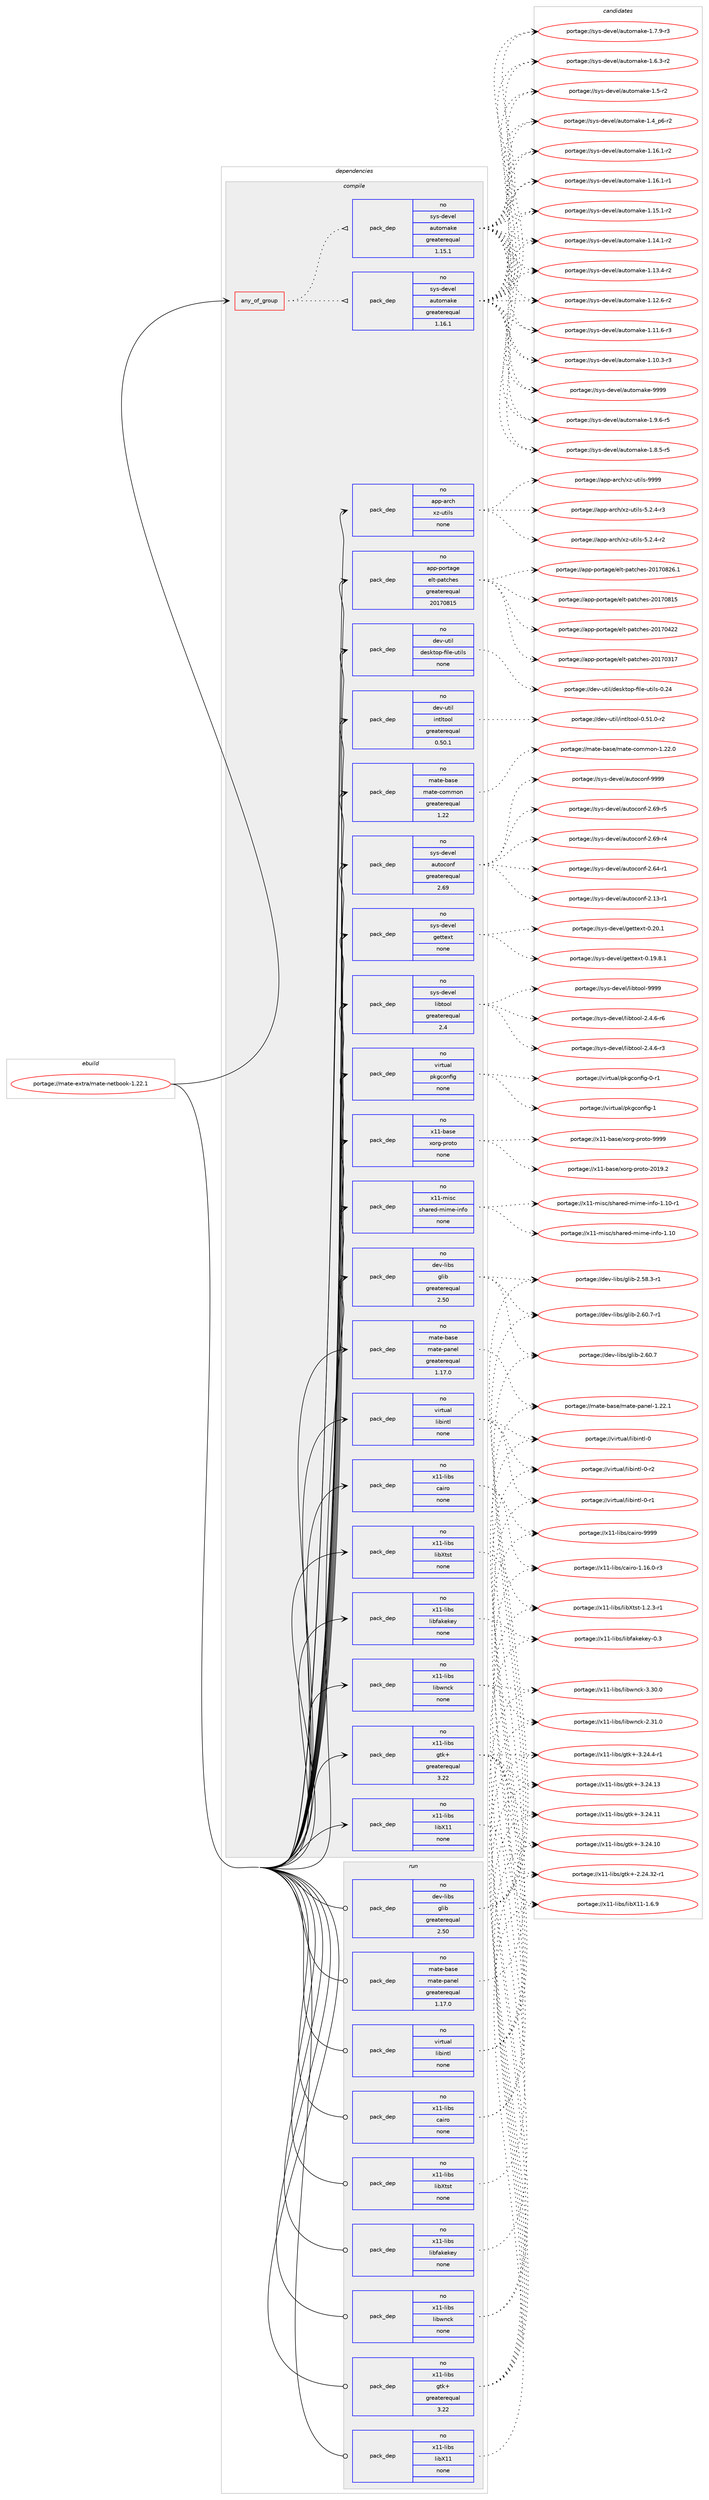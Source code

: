 digraph prolog {

# *************
# Graph options
# *************

newrank=true;
concentrate=true;
compound=true;
graph [rankdir=LR,fontname=Helvetica,fontsize=10,ranksep=1.5];#, ranksep=2.5, nodesep=0.2];
edge  [arrowhead=vee];
node  [fontname=Helvetica,fontsize=10];

# **********
# The ebuild
# **********

subgraph cluster_leftcol {
color=gray;
rank=same;
label=<<i>ebuild</i>>;
id [label="portage://mate-extra/mate-netbook-1.22.1", color=red, width=4, href="../mate-extra/mate-netbook-1.22.1.svg"];
}

# ****************
# The dependencies
# ****************

subgraph cluster_midcol {
color=gray;
label=<<i>dependencies</i>>;
subgraph cluster_compile {
fillcolor="#eeeeee";
style=filled;
label=<<i>compile</i>>;
subgraph any3338 {
dependency229952 [label=<<TABLE BORDER="0" CELLBORDER="1" CELLSPACING="0" CELLPADDING="4"><TR><TD CELLPADDING="10">any_of_group</TD></TR></TABLE>>, shape=none, color=red];subgraph pack173834 {
dependency229953 [label=<<TABLE BORDER="0" CELLBORDER="1" CELLSPACING="0" CELLPADDING="4" WIDTH="220"><TR><TD ROWSPAN="6" CELLPADDING="30">pack_dep</TD></TR><TR><TD WIDTH="110">no</TD></TR><TR><TD>sys-devel</TD></TR><TR><TD>automake</TD></TR><TR><TD>greaterequal</TD></TR><TR><TD>1.16.1</TD></TR></TABLE>>, shape=none, color=blue];
}
dependency229952:e -> dependency229953:w [weight=20,style="dotted",arrowhead="oinv"];
subgraph pack173835 {
dependency229954 [label=<<TABLE BORDER="0" CELLBORDER="1" CELLSPACING="0" CELLPADDING="4" WIDTH="220"><TR><TD ROWSPAN="6" CELLPADDING="30">pack_dep</TD></TR><TR><TD WIDTH="110">no</TD></TR><TR><TD>sys-devel</TD></TR><TR><TD>automake</TD></TR><TR><TD>greaterequal</TD></TR><TR><TD>1.15.1</TD></TR></TABLE>>, shape=none, color=blue];
}
dependency229952:e -> dependency229954:w [weight=20,style="dotted",arrowhead="oinv"];
}
id:e -> dependency229952:w [weight=20,style="solid",arrowhead="vee"];
subgraph pack173836 {
dependency229955 [label=<<TABLE BORDER="0" CELLBORDER="1" CELLSPACING="0" CELLPADDING="4" WIDTH="220"><TR><TD ROWSPAN="6" CELLPADDING="30">pack_dep</TD></TR><TR><TD WIDTH="110">no</TD></TR><TR><TD>app-arch</TD></TR><TR><TD>xz-utils</TD></TR><TR><TD>none</TD></TR><TR><TD></TD></TR></TABLE>>, shape=none, color=blue];
}
id:e -> dependency229955:w [weight=20,style="solid",arrowhead="vee"];
subgraph pack173837 {
dependency229956 [label=<<TABLE BORDER="0" CELLBORDER="1" CELLSPACING="0" CELLPADDING="4" WIDTH="220"><TR><TD ROWSPAN="6" CELLPADDING="30">pack_dep</TD></TR><TR><TD WIDTH="110">no</TD></TR><TR><TD>app-portage</TD></TR><TR><TD>elt-patches</TD></TR><TR><TD>greaterequal</TD></TR><TR><TD>20170815</TD></TR></TABLE>>, shape=none, color=blue];
}
id:e -> dependency229956:w [weight=20,style="solid",arrowhead="vee"];
subgraph pack173838 {
dependency229957 [label=<<TABLE BORDER="0" CELLBORDER="1" CELLSPACING="0" CELLPADDING="4" WIDTH="220"><TR><TD ROWSPAN="6" CELLPADDING="30">pack_dep</TD></TR><TR><TD WIDTH="110">no</TD></TR><TR><TD>dev-libs</TD></TR><TR><TD>glib</TD></TR><TR><TD>greaterequal</TD></TR><TR><TD>2.50</TD></TR></TABLE>>, shape=none, color=blue];
}
id:e -> dependency229957:w [weight=20,style="solid",arrowhead="vee"];
subgraph pack173839 {
dependency229958 [label=<<TABLE BORDER="0" CELLBORDER="1" CELLSPACING="0" CELLPADDING="4" WIDTH="220"><TR><TD ROWSPAN="6" CELLPADDING="30">pack_dep</TD></TR><TR><TD WIDTH="110">no</TD></TR><TR><TD>dev-util</TD></TR><TR><TD>desktop-file-utils</TD></TR><TR><TD>none</TD></TR><TR><TD></TD></TR></TABLE>>, shape=none, color=blue];
}
id:e -> dependency229958:w [weight=20,style="solid",arrowhead="vee"];
subgraph pack173840 {
dependency229959 [label=<<TABLE BORDER="0" CELLBORDER="1" CELLSPACING="0" CELLPADDING="4" WIDTH="220"><TR><TD ROWSPAN="6" CELLPADDING="30">pack_dep</TD></TR><TR><TD WIDTH="110">no</TD></TR><TR><TD>dev-util</TD></TR><TR><TD>intltool</TD></TR><TR><TD>greaterequal</TD></TR><TR><TD>0.50.1</TD></TR></TABLE>>, shape=none, color=blue];
}
id:e -> dependency229959:w [weight=20,style="solid",arrowhead="vee"];
subgraph pack173841 {
dependency229960 [label=<<TABLE BORDER="0" CELLBORDER="1" CELLSPACING="0" CELLPADDING="4" WIDTH="220"><TR><TD ROWSPAN="6" CELLPADDING="30">pack_dep</TD></TR><TR><TD WIDTH="110">no</TD></TR><TR><TD>mate-base</TD></TR><TR><TD>mate-common</TD></TR><TR><TD>greaterequal</TD></TR><TR><TD>1.22</TD></TR></TABLE>>, shape=none, color=blue];
}
id:e -> dependency229960:w [weight=20,style="solid",arrowhead="vee"];
subgraph pack173842 {
dependency229961 [label=<<TABLE BORDER="0" CELLBORDER="1" CELLSPACING="0" CELLPADDING="4" WIDTH="220"><TR><TD ROWSPAN="6" CELLPADDING="30">pack_dep</TD></TR><TR><TD WIDTH="110">no</TD></TR><TR><TD>mate-base</TD></TR><TR><TD>mate-panel</TD></TR><TR><TD>greaterequal</TD></TR><TR><TD>1.17.0</TD></TR></TABLE>>, shape=none, color=blue];
}
id:e -> dependency229961:w [weight=20,style="solid",arrowhead="vee"];
subgraph pack173843 {
dependency229962 [label=<<TABLE BORDER="0" CELLBORDER="1" CELLSPACING="0" CELLPADDING="4" WIDTH="220"><TR><TD ROWSPAN="6" CELLPADDING="30">pack_dep</TD></TR><TR><TD WIDTH="110">no</TD></TR><TR><TD>sys-devel</TD></TR><TR><TD>autoconf</TD></TR><TR><TD>greaterequal</TD></TR><TR><TD>2.69</TD></TR></TABLE>>, shape=none, color=blue];
}
id:e -> dependency229962:w [weight=20,style="solid",arrowhead="vee"];
subgraph pack173844 {
dependency229963 [label=<<TABLE BORDER="0" CELLBORDER="1" CELLSPACING="0" CELLPADDING="4" WIDTH="220"><TR><TD ROWSPAN="6" CELLPADDING="30">pack_dep</TD></TR><TR><TD WIDTH="110">no</TD></TR><TR><TD>sys-devel</TD></TR><TR><TD>gettext</TD></TR><TR><TD>none</TD></TR><TR><TD></TD></TR></TABLE>>, shape=none, color=blue];
}
id:e -> dependency229963:w [weight=20,style="solid",arrowhead="vee"];
subgraph pack173845 {
dependency229964 [label=<<TABLE BORDER="0" CELLBORDER="1" CELLSPACING="0" CELLPADDING="4" WIDTH="220"><TR><TD ROWSPAN="6" CELLPADDING="30">pack_dep</TD></TR><TR><TD WIDTH="110">no</TD></TR><TR><TD>sys-devel</TD></TR><TR><TD>libtool</TD></TR><TR><TD>greaterequal</TD></TR><TR><TD>2.4</TD></TR></TABLE>>, shape=none, color=blue];
}
id:e -> dependency229964:w [weight=20,style="solid",arrowhead="vee"];
subgraph pack173846 {
dependency229965 [label=<<TABLE BORDER="0" CELLBORDER="1" CELLSPACING="0" CELLPADDING="4" WIDTH="220"><TR><TD ROWSPAN="6" CELLPADDING="30">pack_dep</TD></TR><TR><TD WIDTH="110">no</TD></TR><TR><TD>virtual</TD></TR><TR><TD>libintl</TD></TR><TR><TD>none</TD></TR><TR><TD></TD></TR></TABLE>>, shape=none, color=blue];
}
id:e -> dependency229965:w [weight=20,style="solid",arrowhead="vee"];
subgraph pack173847 {
dependency229966 [label=<<TABLE BORDER="0" CELLBORDER="1" CELLSPACING="0" CELLPADDING="4" WIDTH="220"><TR><TD ROWSPAN="6" CELLPADDING="30">pack_dep</TD></TR><TR><TD WIDTH="110">no</TD></TR><TR><TD>virtual</TD></TR><TR><TD>pkgconfig</TD></TR><TR><TD>none</TD></TR><TR><TD></TD></TR></TABLE>>, shape=none, color=blue];
}
id:e -> dependency229966:w [weight=20,style="solid",arrowhead="vee"];
subgraph pack173848 {
dependency229967 [label=<<TABLE BORDER="0" CELLBORDER="1" CELLSPACING="0" CELLPADDING="4" WIDTH="220"><TR><TD ROWSPAN="6" CELLPADDING="30">pack_dep</TD></TR><TR><TD WIDTH="110">no</TD></TR><TR><TD>x11-base</TD></TR><TR><TD>xorg-proto</TD></TR><TR><TD>none</TD></TR><TR><TD></TD></TR></TABLE>>, shape=none, color=blue];
}
id:e -> dependency229967:w [weight=20,style="solid",arrowhead="vee"];
subgraph pack173849 {
dependency229968 [label=<<TABLE BORDER="0" CELLBORDER="1" CELLSPACING="0" CELLPADDING="4" WIDTH="220"><TR><TD ROWSPAN="6" CELLPADDING="30">pack_dep</TD></TR><TR><TD WIDTH="110">no</TD></TR><TR><TD>x11-libs</TD></TR><TR><TD>cairo</TD></TR><TR><TD>none</TD></TR><TR><TD></TD></TR></TABLE>>, shape=none, color=blue];
}
id:e -> dependency229968:w [weight=20,style="solid",arrowhead="vee"];
subgraph pack173850 {
dependency229969 [label=<<TABLE BORDER="0" CELLBORDER="1" CELLSPACING="0" CELLPADDING="4" WIDTH="220"><TR><TD ROWSPAN="6" CELLPADDING="30">pack_dep</TD></TR><TR><TD WIDTH="110">no</TD></TR><TR><TD>x11-libs</TD></TR><TR><TD>gtk+</TD></TR><TR><TD>greaterequal</TD></TR><TR><TD>3.22</TD></TR></TABLE>>, shape=none, color=blue];
}
id:e -> dependency229969:w [weight=20,style="solid",arrowhead="vee"];
subgraph pack173851 {
dependency229970 [label=<<TABLE BORDER="0" CELLBORDER="1" CELLSPACING="0" CELLPADDING="4" WIDTH="220"><TR><TD ROWSPAN="6" CELLPADDING="30">pack_dep</TD></TR><TR><TD WIDTH="110">no</TD></TR><TR><TD>x11-libs</TD></TR><TR><TD>libX11</TD></TR><TR><TD>none</TD></TR><TR><TD></TD></TR></TABLE>>, shape=none, color=blue];
}
id:e -> dependency229970:w [weight=20,style="solid",arrowhead="vee"];
subgraph pack173852 {
dependency229971 [label=<<TABLE BORDER="0" CELLBORDER="1" CELLSPACING="0" CELLPADDING="4" WIDTH="220"><TR><TD ROWSPAN="6" CELLPADDING="30">pack_dep</TD></TR><TR><TD WIDTH="110">no</TD></TR><TR><TD>x11-libs</TD></TR><TR><TD>libXtst</TD></TR><TR><TD>none</TD></TR><TR><TD></TD></TR></TABLE>>, shape=none, color=blue];
}
id:e -> dependency229971:w [weight=20,style="solid",arrowhead="vee"];
subgraph pack173853 {
dependency229972 [label=<<TABLE BORDER="0" CELLBORDER="1" CELLSPACING="0" CELLPADDING="4" WIDTH="220"><TR><TD ROWSPAN="6" CELLPADDING="30">pack_dep</TD></TR><TR><TD WIDTH="110">no</TD></TR><TR><TD>x11-libs</TD></TR><TR><TD>libfakekey</TD></TR><TR><TD>none</TD></TR><TR><TD></TD></TR></TABLE>>, shape=none, color=blue];
}
id:e -> dependency229972:w [weight=20,style="solid",arrowhead="vee"];
subgraph pack173854 {
dependency229973 [label=<<TABLE BORDER="0" CELLBORDER="1" CELLSPACING="0" CELLPADDING="4" WIDTH="220"><TR><TD ROWSPAN="6" CELLPADDING="30">pack_dep</TD></TR><TR><TD WIDTH="110">no</TD></TR><TR><TD>x11-libs</TD></TR><TR><TD>libwnck</TD></TR><TR><TD>none</TD></TR><TR><TD></TD></TR></TABLE>>, shape=none, color=blue];
}
id:e -> dependency229973:w [weight=20,style="solid",arrowhead="vee"];
subgraph pack173855 {
dependency229974 [label=<<TABLE BORDER="0" CELLBORDER="1" CELLSPACING="0" CELLPADDING="4" WIDTH="220"><TR><TD ROWSPAN="6" CELLPADDING="30">pack_dep</TD></TR><TR><TD WIDTH="110">no</TD></TR><TR><TD>x11-misc</TD></TR><TR><TD>shared-mime-info</TD></TR><TR><TD>none</TD></TR><TR><TD></TD></TR></TABLE>>, shape=none, color=blue];
}
id:e -> dependency229974:w [weight=20,style="solid",arrowhead="vee"];
}
subgraph cluster_compileandrun {
fillcolor="#eeeeee";
style=filled;
label=<<i>compile and run</i>>;
}
subgraph cluster_run {
fillcolor="#eeeeee";
style=filled;
label=<<i>run</i>>;
subgraph pack173856 {
dependency229975 [label=<<TABLE BORDER="0" CELLBORDER="1" CELLSPACING="0" CELLPADDING="4" WIDTH="220"><TR><TD ROWSPAN="6" CELLPADDING="30">pack_dep</TD></TR><TR><TD WIDTH="110">no</TD></TR><TR><TD>dev-libs</TD></TR><TR><TD>glib</TD></TR><TR><TD>greaterequal</TD></TR><TR><TD>2.50</TD></TR></TABLE>>, shape=none, color=blue];
}
id:e -> dependency229975:w [weight=20,style="solid",arrowhead="odot"];
subgraph pack173857 {
dependency229976 [label=<<TABLE BORDER="0" CELLBORDER="1" CELLSPACING="0" CELLPADDING="4" WIDTH="220"><TR><TD ROWSPAN="6" CELLPADDING="30">pack_dep</TD></TR><TR><TD WIDTH="110">no</TD></TR><TR><TD>mate-base</TD></TR><TR><TD>mate-panel</TD></TR><TR><TD>greaterequal</TD></TR><TR><TD>1.17.0</TD></TR></TABLE>>, shape=none, color=blue];
}
id:e -> dependency229976:w [weight=20,style="solid",arrowhead="odot"];
subgraph pack173858 {
dependency229977 [label=<<TABLE BORDER="0" CELLBORDER="1" CELLSPACING="0" CELLPADDING="4" WIDTH="220"><TR><TD ROWSPAN="6" CELLPADDING="30">pack_dep</TD></TR><TR><TD WIDTH="110">no</TD></TR><TR><TD>virtual</TD></TR><TR><TD>libintl</TD></TR><TR><TD>none</TD></TR><TR><TD></TD></TR></TABLE>>, shape=none, color=blue];
}
id:e -> dependency229977:w [weight=20,style="solid",arrowhead="odot"];
subgraph pack173859 {
dependency229978 [label=<<TABLE BORDER="0" CELLBORDER="1" CELLSPACING="0" CELLPADDING="4" WIDTH="220"><TR><TD ROWSPAN="6" CELLPADDING="30">pack_dep</TD></TR><TR><TD WIDTH="110">no</TD></TR><TR><TD>x11-libs</TD></TR><TR><TD>cairo</TD></TR><TR><TD>none</TD></TR><TR><TD></TD></TR></TABLE>>, shape=none, color=blue];
}
id:e -> dependency229978:w [weight=20,style="solid",arrowhead="odot"];
subgraph pack173860 {
dependency229979 [label=<<TABLE BORDER="0" CELLBORDER="1" CELLSPACING="0" CELLPADDING="4" WIDTH="220"><TR><TD ROWSPAN="6" CELLPADDING="30">pack_dep</TD></TR><TR><TD WIDTH="110">no</TD></TR><TR><TD>x11-libs</TD></TR><TR><TD>gtk+</TD></TR><TR><TD>greaterequal</TD></TR><TR><TD>3.22</TD></TR></TABLE>>, shape=none, color=blue];
}
id:e -> dependency229979:w [weight=20,style="solid",arrowhead="odot"];
subgraph pack173861 {
dependency229980 [label=<<TABLE BORDER="0" CELLBORDER="1" CELLSPACING="0" CELLPADDING="4" WIDTH="220"><TR><TD ROWSPAN="6" CELLPADDING="30">pack_dep</TD></TR><TR><TD WIDTH="110">no</TD></TR><TR><TD>x11-libs</TD></TR><TR><TD>libX11</TD></TR><TR><TD>none</TD></TR><TR><TD></TD></TR></TABLE>>, shape=none, color=blue];
}
id:e -> dependency229980:w [weight=20,style="solid",arrowhead="odot"];
subgraph pack173862 {
dependency229981 [label=<<TABLE BORDER="0" CELLBORDER="1" CELLSPACING="0" CELLPADDING="4" WIDTH="220"><TR><TD ROWSPAN="6" CELLPADDING="30">pack_dep</TD></TR><TR><TD WIDTH="110">no</TD></TR><TR><TD>x11-libs</TD></TR><TR><TD>libXtst</TD></TR><TR><TD>none</TD></TR><TR><TD></TD></TR></TABLE>>, shape=none, color=blue];
}
id:e -> dependency229981:w [weight=20,style="solid",arrowhead="odot"];
subgraph pack173863 {
dependency229982 [label=<<TABLE BORDER="0" CELLBORDER="1" CELLSPACING="0" CELLPADDING="4" WIDTH="220"><TR><TD ROWSPAN="6" CELLPADDING="30">pack_dep</TD></TR><TR><TD WIDTH="110">no</TD></TR><TR><TD>x11-libs</TD></TR><TR><TD>libfakekey</TD></TR><TR><TD>none</TD></TR><TR><TD></TD></TR></TABLE>>, shape=none, color=blue];
}
id:e -> dependency229982:w [weight=20,style="solid",arrowhead="odot"];
subgraph pack173864 {
dependency229983 [label=<<TABLE BORDER="0" CELLBORDER="1" CELLSPACING="0" CELLPADDING="4" WIDTH="220"><TR><TD ROWSPAN="6" CELLPADDING="30">pack_dep</TD></TR><TR><TD WIDTH="110">no</TD></TR><TR><TD>x11-libs</TD></TR><TR><TD>libwnck</TD></TR><TR><TD>none</TD></TR><TR><TD></TD></TR></TABLE>>, shape=none, color=blue];
}
id:e -> dependency229983:w [weight=20,style="solid",arrowhead="odot"];
}
}

# **************
# The candidates
# **************

subgraph cluster_choices {
rank=same;
color=gray;
label=<<i>candidates</i>>;

subgraph choice173834 {
color=black;
nodesep=1;
choice115121115451001011181011084797117116111109971071014557575757 [label="portage://sys-devel/automake-9999", color=red, width=4,href="../sys-devel/automake-9999.svg"];
choice115121115451001011181011084797117116111109971071014549465746544511453 [label="portage://sys-devel/automake-1.9.6-r5", color=red, width=4,href="../sys-devel/automake-1.9.6-r5.svg"];
choice115121115451001011181011084797117116111109971071014549465646534511453 [label="portage://sys-devel/automake-1.8.5-r5", color=red, width=4,href="../sys-devel/automake-1.8.5-r5.svg"];
choice115121115451001011181011084797117116111109971071014549465546574511451 [label="portage://sys-devel/automake-1.7.9-r3", color=red, width=4,href="../sys-devel/automake-1.7.9-r3.svg"];
choice115121115451001011181011084797117116111109971071014549465446514511450 [label="portage://sys-devel/automake-1.6.3-r2", color=red, width=4,href="../sys-devel/automake-1.6.3-r2.svg"];
choice11512111545100101118101108479711711611110997107101454946534511450 [label="portage://sys-devel/automake-1.5-r2", color=red, width=4,href="../sys-devel/automake-1.5-r2.svg"];
choice115121115451001011181011084797117116111109971071014549465295112544511450 [label="portage://sys-devel/automake-1.4_p6-r2", color=red, width=4,href="../sys-devel/automake-1.4_p6-r2.svg"];
choice11512111545100101118101108479711711611110997107101454946495446494511450 [label="portage://sys-devel/automake-1.16.1-r2", color=red, width=4,href="../sys-devel/automake-1.16.1-r2.svg"];
choice11512111545100101118101108479711711611110997107101454946495446494511449 [label="portage://sys-devel/automake-1.16.1-r1", color=red, width=4,href="../sys-devel/automake-1.16.1-r1.svg"];
choice11512111545100101118101108479711711611110997107101454946495346494511450 [label="portage://sys-devel/automake-1.15.1-r2", color=red, width=4,href="../sys-devel/automake-1.15.1-r2.svg"];
choice11512111545100101118101108479711711611110997107101454946495246494511450 [label="portage://sys-devel/automake-1.14.1-r2", color=red, width=4,href="../sys-devel/automake-1.14.1-r2.svg"];
choice11512111545100101118101108479711711611110997107101454946495146524511450 [label="portage://sys-devel/automake-1.13.4-r2", color=red, width=4,href="../sys-devel/automake-1.13.4-r2.svg"];
choice11512111545100101118101108479711711611110997107101454946495046544511450 [label="portage://sys-devel/automake-1.12.6-r2", color=red, width=4,href="../sys-devel/automake-1.12.6-r2.svg"];
choice11512111545100101118101108479711711611110997107101454946494946544511451 [label="portage://sys-devel/automake-1.11.6-r3", color=red, width=4,href="../sys-devel/automake-1.11.6-r3.svg"];
choice11512111545100101118101108479711711611110997107101454946494846514511451 [label="portage://sys-devel/automake-1.10.3-r3", color=red, width=4,href="../sys-devel/automake-1.10.3-r3.svg"];
dependency229953:e -> choice115121115451001011181011084797117116111109971071014557575757:w [style=dotted,weight="100"];
dependency229953:e -> choice115121115451001011181011084797117116111109971071014549465746544511453:w [style=dotted,weight="100"];
dependency229953:e -> choice115121115451001011181011084797117116111109971071014549465646534511453:w [style=dotted,weight="100"];
dependency229953:e -> choice115121115451001011181011084797117116111109971071014549465546574511451:w [style=dotted,weight="100"];
dependency229953:e -> choice115121115451001011181011084797117116111109971071014549465446514511450:w [style=dotted,weight="100"];
dependency229953:e -> choice11512111545100101118101108479711711611110997107101454946534511450:w [style=dotted,weight="100"];
dependency229953:e -> choice115121115451001011181011084797117116111109971071014549465295112544511450:w [style=dotted,weight="100"];
dependency229953:e -> choice11512111545100101118101108479711711611110997107101454946495446494511450:w [style=dotted,weight="100"];
dependency229953:e -> choice11512111545100101118101108479711711611110997107101454946495446494511449:w [style=dotted,weight="100"];
dependency229953:e -> choice11512111545100101118101108479711711611110997107101454946495346494511450:w [style=dotted,weight="100"];
dependency229953:e -> choice11512111545100101118101108479711711611110997107101454946495246494511450:w [style=dotted,weight="100"];
dependency229953:e -> choice11512111545100101118101108479711711611110997107101454946495146524511450:w [style=dotted,weight="100"];
dependency229953:e -> choice11512111545100101118101108479711711611110997107101454946495046544511450:w [style=dotted,weight="100"];
dependency229953:e -> choice11512111545100101118101108479711711611110997107101454946494946544511451:w [style=dotted,weight="100"];
dependency229953:e -> choice11512111545100101118101108479711711611110997107101454946494846514511451:w [style=dotted,weight="100"];
}
subgraph choice173835 {
color=black;
nodesep=1;
choice115121115451001011181011084797117116111109971071014557575757 [label="portage://sys-devel/automake-9999", color=red, width=4,href="../sys-devel/automake-9999.svg"];
choice115121115451001011181011084797117116111109971071014549465746544511453 [label="portage://sys-devel/automake-1.9.6-r5", color=red, width=4,href="../sys-devel/automake-1.9.6-r5.svg"];
choice115121115451001011181011084797117116111109971071014549465646534511453 [label="portage://sys-devel/automake-1.8.5-r5", color=red, width=4,href="../sys-devel/automake-1.8.5-r5.svg"];
choice115121115451001011181011084797117116111109971071014549465546574511451 [label="portage://sys-devel/automake-1.7.9-r3", color=red, width=4,href="../sys-devel/automake-1.7.9-r3.svg"];
choice115121115451001011181011084797117116111109971071014549465446514511450 [label="portage://sys-devel/automake-1.6.3-r2", color=red, width=4,href="../sys-devel/automake-1.6.3-r2.svg"];
choice11512111545100101118101108479711711611110997107101454946534511450 [label="portage://sys-devel/automake-1.5-r2", color=red, width=4,href="../sys-devel/automake-1.5-r2.svg"];
choice115121115451001011181011084797117116111109971071014549465295112544511450 [label="portage://sys-devel/automake-1.4_p6-r2", color=red, width=4,href="../sys-devel/automake-1.4_p6-r2.svg"];
choice11512111545100101118101108479711711611110997107101454946495446494511450 [label="portage://sys-devel/automake-1.16.1-r2", color=red, width=4,href="../sys-devel/automake-1.16.1-r2.svg"];
choice11512111545100101118101108479711711611110997107101454946495446494511449 [label="portage://sys-devel/automake-1.16.1-r1", color=red, width=4,href="../sys-devel/automake-1.16.1-r1.svg"];
choice11512111545100101118101108479711711611110997107101454946495346494511450 [label="portage://sys-devel/automake-1.15.1-r2", color=red, width=4,href="../sys-devel/automake-1.15.1-r2.svg"];
choice11512111545100101118101108479711711611110997107101454946495246494511450 [label="portage://sys-devel/automake-1.14.1-r2", color=red, width=4,href="../sys-devel/automake-1.14.1-r2.svg"];
choice11512111545100101118101108479711711611110997107101454946495146524511450 [label="portage://sys-devel/automake-1.13.4-r2", color=red, width=4,href="../sys-devel/automake-1.13.4-r2.svg"];
choice11512111545100101118101108479711711611110997107101454946495046544511450 [label="portage://sys-devel/automake-1.12.6-r2", color=red, width=4,href="../sys-devel/automake-1.12.6-r2.svg"];
choice11512111545100101118101108479711711611110997107101454946494946544511451 [label="portage://sys-devel/automake-1.11.6-r3", color=red, width=4,href="../sys-devel/automake-1.11.6-r3.svg"];
choice11512111545100101118101108479711711611110997107101454946494846514511451 [label="portage://sys-devel/automake-1.10.3-r3", color=red, width=4,href="../sys-devel/automake-1.10.3-r3.svg"];
dependency229954:e -> choice115121115451001011181011084797117116111109971071014557575757:w [style=dotted,weight="100"];
dependency229954:e -> choice115121115451001011181011084797117116111109971071014549465746544511453:w [style=dotted,weight="100"];
dependency229954:e -> choice115121115451001011181011084797117116111109971071014549465646534511453:w [style=dotted,weight="100"];
dependency229954:e -> choice115121115451001011181011084797117116111109971071014549465546574511451:w [style=dotted,weight="100"];
dependency229954:e -> choice115121115451001011181011084797117116111109971071014549465446514511450:w [style=dotted,weight="100"];
dependency229954:e -> choice11512111545100101118101108479711711611110997107101454946534511450:w [style=dotted,weight="100"];
dependency229954:e -> choice115121115451001011181011084797117116111109971071014549465295112544511450:w [style=dotted,weight="100"];
dependency229954:e -> choice11512111545100101118101108479711711611110997107101454946495446494511450:w [style=dotted,weight="100"];
dependency229954:e -> choice11512111545100101118101108479711711611110997107101454946495446494511449:w [style=dotted,weight="100"];
dependency229954:e -> choice11512111545100101118101108479711711611110997107101454946495346494511450:w [style=dotted,weight="100"];
dependency229954:e -> choice11512111545100101118101108479711711611110997107101454946495246494511450:w [style=dotted,weight="100"];
dependency229954:e -> choice11512111545100101118101108479711711611110997107101454946495146524511450:w [style=dotted,weight="100"];
dependency229954:e -> choice11512111545100101118101108479711711611110997107101454946495046544511450:w [style=dotted,weight="100"];
dependency229954:e -> choice11512111545100101118101108479711711611110997107101454946494946544511451:w [style=dotted,weight="100"];
dependency229954:e -> choice11512111545100101118101108479711711611110997107101454946494846514511451:w [style=dotted,weight="100"];
}
subgraph choice173836 {
color=black;
nodesep=1;
choice9711211245971149910447120122451171161051081154557575757 [label="portage://app-arch/xz-utils-9999", color=red, width=4,href="../app-arch/xz-utils-9999.svg"];
choice9711211245971149910447120122451171161051081154553465046524511451 [label="portage://app-arch/xz-utils-5.2.4-r3", color=red, width=4,href="../app-arch/xz-utils-5.2.4-r3.svg"];
choice9711211245971149910447120122451171161051081154553465046524511450 [label="portage://app-arch/xz-utils-5.2.4-r2", color=red, width=4,href="../app-arch/xz-utils-5.2.4-r2.svg"];
dependency229955:e -> choice9711211245971149910447120122451171161051081154557575757:w [style=dotted,weight="100"];
dependency229955:e -> choice9711211245971149910447120122451171161051081154553465046524511451:w [style=dotted,weight="100"];
dependency229955:e -> choice9711211245971149910447120122451171161051081154553465046524511450:w [style=dotted,weight="100"];
}
subgraph choice173837 {
color=black;
nodesep=1;
choice971121124511211111411697103101471011081164511297116991041011154550484955485650544649 [label="portage://app-portage/elt-patches-20170826.1", color=red, width=4,href="../app-portage/elt-patches-20170826.1.svg"];
choice97112112451121111141169710310147101108116451129711699104101115455048495548564953 [label="portage://app-portage/elt-patches-20170815", color=red, width=4,href="../app-portage/elt-patches-20170815.svg"];
choice97112112451121111141169710310147101108116451129711699104101115455048495548525050 [label="portage://app-portage/elt-patches-20170422", color=red, width=4,href="../app-portage/elt-patches-20170422.svg"];
choice97112112451121111141169710310147101108116451129711699104101115455048495548514955 [label="portage://app-portage/elt-patches-20170317", color=red, width=4,href="../app-portage/elt-patches-20170317.svg"];
dependency229956:e -> choice971121124511211111411697103101471011081164511297116991041011154550484955485650544649:w [style=dotted,weight="100"];
dependency229956:e -> choice97112112451121111141169710310147101108116451129711699104101115455048495548564953:w [style=dotted,weight="100"];
dependency229956:e -> choice97112112451121111141169710310147101108116451129711699104101115455048495548525050:w [style=dotted,weight="100"];
dependency229956:e -> choice97112112451121111141169710310147101108116451129711699104101115455048495548514955:w [style=dotted,weight="100"];
}
subgraph choice173838 {
color=black;
nodesep=1;
choice10010111845108105981154710310810598455046544846554511449 [label="portage://dev-libs/glib-2.60.7-r1", color=red, width=4,href="../dev-libs/glib-2.60.7-r1.svg"];
choice1001011184510810598115471031081059845504654484655 [label="portage://dev-libs/glib-2.60.7", color=red, width=4,href="../dev-libs/glib-2.60.7.svg"];
choice10010111845108105981154710310810598455046535646514511449 [label="portage://dev-libs/glib-2.58.3-r1", color=red, width=4,href="../dev-libs/glib-2.58.3-r1.svg"];
dependency229957:e -> choice10010111845108105981154710310810598455046544846554511449:w [style=dotted,weight="100"];
dependency229957:e -> choice1001011184510810598115471031081059845504654484655:w [style=dotted,weight="100"];
dependency229957:e -> choice10010111845108105981154710310810598455046535646514511449:w [style=dotted,weight="100"];
}
subgraph choice173839 {
color=black;
nodesep=1;
choice100101118451171161051084710010111510711611111245102105108101451171161051081154548465052 [label="portage://dev-util/desktop-file-utils-0.24", color=red, width=4,href="../dev-util/desktop-file-utils-0.24.svg"];
dependency229958:e -> choice100101118451171161051084710010111510711611111245102105108101451171161051081154548465052:w [style=dotted,weight="100"];
}
subgraph choice173840 {
color=black;
nodesep=1;
choice1001011184511711610510847105110116108116111111108454846534946484511450 [label="portage://dev-util/intltool-0.51.0-r2", color=red, width=4,href="../dev-util/intltool-0.51.0-r2.svg"];
dependency229959:e -> choice1001011184511711610510847105110116108116111111108454846534946484511450:w [style=dotted,weight="100"];
}
subgraph choice173841 {
color=black;
nodesep=1;
choice109971161014598971151014710997116101459911110910911111045494650504648 [label="portage://mate-base/mate-common-1.22.0", color=red, width=4,href="../mate-base/mate-common-1.22.0.svg"];
dependency229960:e -> choice109971161014598971151014710997116101459911110910911111045494650504648:w [style=dotted,weight="100"];
}
subgraph choice173842 {
color=black;
nodesep=1;
choice109971161014598971151014710997116101451129711010110845494650504649 [label="portage://mate-base/mate-panel-1.22.1", color=red, width=4,href="../mate-base/mate-panel-1.22.1.svg"];
dependency229961:e -> choice109971161014598971151014710997116101451129711010110845494650504649:w [style=dotted,weight="100"];
}
subgraph choice173843 {
color=black;
nodesep=1;
choice115121115451001011181011084797117116111991111101024557575757 [label="portage://sys-devel/autoconf-9999", color=red, width=4,href="../sys-devel/autoconf-9999.svg"];
choice1151211154510010111810110847971171161119911111010245504654574511453 [label="portage://sys-devel/autoconf-2.69-r5", color=red, width=4,href="../sys-devel/autoconf-2.69-r5.svg"];
choice1151211154510010111810110847971171161119911111010245504654574511452 [label="portage://sys-devel/autoconf-2.69-r4", color=red, width=4,href="../sys-devel/autoconf-2.69-r4.svg"];
choice1151211154510010111810110847971171161119911111010245504654524511449 [label="portage://sys-devel/autoconf-2.64-r1", color=red, width=4,href="../sys-devel/autoconf-2.64-r1.svg"];
choice1151211154510010111810110847971171161119911111010245504649514511449 [label="portage://sys-devel/autoconf-2.13-r1", color=red, width=4,href="../sys-devel/autoconf-2.13-r1.svg"];
dependency229962:e -> choice115121115451001011181011084797117116111991111101024557575757:w [style=dotted,weight="100"];
dependency229962:e -> choice1151211154510010111810110847971171161119911111010245504654574511453:w [style=dotted,weight="100"];
dependency229962:e -> choice1151211154510010111810110847971171161119911111010245504654574511452:w [style=dotted,weight="100"];
dependency229962:e -> choice1151211154510010111810110847971171161119911111010245504654524511449:w [style=dotted,weight="100"];
dependency229962:e -> choice1151211154510010111810110847971171161119911111010245504649514511449:w [style=dotted,weight="100"];
}
subgraph choice173844 {
color=black;
nodesep=1;
choice115121115451001011181011084710310111611610112011645484650484649 [label="portage://sys-devel/gettext-0.20.1", color=red, width=4,href="../sys-devel/gettext-0.20.1.svg"];
choice1151211154510010111810110847103101116116101120116454846495746564649 [label="portage://sys-devel/gettext-0.19.8.1", color=red, width=4,href="../sys-devel/gettext-0.19.8.1.svg"];
dependency229963:e -> choice115121115451001011181011084710310111611610112011645484650484649:w [style=dotted,weight="100"];
dependency229963:e -> choice1151211154510010111810110847103101116116101120116454846495746564649:w [style=dotted,weight="100"];
}
subgraph choice173845 {
color=black;
nodesep=1;
choice1151211154510010111810110847108105981161111111084557575757 [label="portage://sys-devel/libtool-9999", color=red, width=4,href="../sys-devel/libtool-9999.svg"];
choice1151211154510010111810110847108105981161111111084550465246544511454 [label="portage://sys-devel/libtool-2.4.6-r6", color=red, width=4,href="../sys-devel/libtool-2.4.6-r6.svg"];
choice1151211154510010111810110847108105981161111111084550465246544511451 [label="portage://sys-devel/libtool-2.4.6-r3", color=red, width=4,href="../sys-devel/libtool-2.4.6-r3.svg"];
dependency229964:e -> choice1151211154510010111810110847108105981161111111084557575757:w [style=dotted,weight="100"];
dependency229964:e -> choice1151211154510010111810110847108105981161111111084550465246544511454:w [style=dotted,weight="100"];
dependency229964:e -> choice1151211154510010111810110847108105981161111111084550465246544511451:w [style=dotted,weight="100"];
}
subgraph choice173846 {
color=black;
nodesep=1;
choice11810511411611797108471081059810511011610845484511450 [label="portage://virtual/libintl-0-r2", color=red, width=4,href="../virtual/libintl-0-r2.svg"];
choice11810511411611797108471081059810511011610845484511449 [label="portage://virtual/libintl-0-r1", color=red, width=4,href="../virtual/libintl-0-r1.svg"];
choice1181051141161179710847108105981051101161084548 [label="portage://virtual/libintl-0", color=red, width=4,href="../virtual/libintl-0.svg"];
dependency229965:e -> choice11810511411611797108471081059810511011610845484511450:w [style=dotted,weight="100"];
dependency229965:e -> choice11810511411611797108471081059810511011610845484511449:w [style=dotted,weight="100"];
dependency229965:e -> choice1181051141161179710847108105981051101161084548:w [style=dotted,weight="100"];
}
subgraph choice173847 {
color=black;
nodesep=1;
choice1181051141161179710847112107103991111101021051034549 [label="portage://virtual/pkgconfig-1", color=red, width=4,href="../virtual/pkgconfig-1.svg"];
choice11810511411611797108471121071039911111010210510345484511449 [label="portage://virtual/pkgconfig-0-r1", color=red, width=4,href="../virtual/pkgconfig-0-r1.svg"];
dependency229966:e -> choice1181051141161179710847112107103991111101021051034549:w [style=dotted,weight="100"];
dependency229966:e -> choice11810511411611797108471121071039911111010210510345484511449:w [style=dotted,weight="100"];
}
subgraph choice173848 {
color=black;
nodesep=1;
choice120494945989711510147120111114103451121141111161114557575757 [label="portage://x11-base/xorg-proto-9999", color=red, width=4,href="../x11-base/xorg-proto-9999.svg"];
choice1204949459897115101471201111141034511211411111611145504849574650 [label="portage://x11-base/xorg-proto-2019.2", color=red, width=4,href="../x11-base/xorg-proto-2019.2.svg"];
dependency229967:e -> choice120494945989711510147120111114103451121141111161114557575757:w [style=dotted,weight="100"];
dependency229967:e -> choice1204949459897115101471201111141034511211411111611145504849574650:w [style=dotted,weight="100"];
}
subgraph choice173849 {
color=black;
nodesep=1;
choice120494945108105981154799971051141114557575757 [label="portage://x11-libs/cairo-9999", color=red, width=4,href="../x11-libs/cairo-9999.svg"];
choice12049494510810598115479997105114111454946495446484511451 [label="portage://x11-libs/cairo-1.16.0-r3", color=red, width=4,href="../x11-libs/cairo-1.16.0-r3.svg"];
dependency229968:e -> choice120494945108105981154799971051141114557575757:w [style=dotted,weight="100"];
dependency229968:e -> choice12049494510810598115479997105114111454946495446484511451:w [style=dotted,weight="100"];
}
subgraph choice173850 {
color=black;
nodesep=1;
choice120494945108105981154710311610743455146505246524511449 [label="portage://x11-libs/gtk+-3.24.4-r1", color=red, width=4,href="../x11-libs/gtk+-3.24.4-r1.svg"];
choice1204949451081059811547103116107434551465052464951 [label="portage://x11-libs/gtk+-3.24.13", color=red, width=4,href="../x11-libs/gtk+-3.24.13.svg"];
choice1204949451081059811547103116107434551465052464949 [label="portage://x11-libs/gtk+-3.24.11", color=red, width=4,href="../x11-libs/gtk+-3.24.11.svg"];
choice1204949451081059811547103116107434551465052464948 [label="portage://x11-libs/gtk+-3.24.10", color=red, width=4,href="../x11-libs/gtk+-3.24.10.svg"];
choice12049494510810598115471031161074345504650524651504511449 [label="portage://x11-libs/gtk+-2.24.32-r1", color=red, width=4,href="../x11-libs/gtk+-2.24.32-r1.svg"];
dependency229969:e -> choice120494945108105981154710311610743455146505246524511449:w [style=dotted,weight="100"];
dependency229969:e -> choice1204949451081059811547103116107434551465052464951:w [style=dotted,weight="100"];
dependency229969:e -> choice1204949451081059811547103116107434551465052464949:w [style=dotted,weight="100"];
dependency229969:e -> choice1204949451081059811547103116107434551465052464948:w [style=dotted,weight="100"];
dependency229969:e -> choice12049494510810598115471031161074345504650524651504511449:w [style=dotted,weight="100"];
}
subgraph choice173851 {
color=black;
nodesep=1;
choice120494945108105981154710810598884949454946544657 [label="portage://x11-libs/libX11-1.6.9", color=red, width=4,href="../x11-libs/libX11-1.6.9.svg"];
dependency229970:e -> choice120494945108105981154710810598884949454946544657:w [style=dotted,weight="100"];
}
subgraph choice173852 {
color=black;
nodesep=1;
choice120494945108105981154710810598881161151164549465046514511449 [label="portage://x11-libs/libXtst-1.2.3-r1", color=red, width=4,href="../x11-libs/libXtst-1.2.3-r1.svg"];
dependency229971:e -> choice120494945108105981154710810598881161151164549465046514511449:w [style=dotted,weight="100"];
}
subgraph choice173853 {
color=black;
nodesep=1;
choice1204949451081059811547108105981029710710110710112145484651 [label="portage://x11-libs/libfakekey-0.3", color=red, width=4,href="../x11-libs/libfakekey-0.3.svg"];
dependency229972:e -> choice1204949451081059811547108105981029710710110710112145484651:w [style=dotted,weight="100"];
}
subgraph choice173854 {
color=black;
nodesep=1;
choice1204949451081059811547108105981191109910745514651484648 [label="portage://x11-libs/libwnck-3.30.0", color=red, width=4,href="../x11-libs/libwnck-3.30.0.svg"];
choice1204949451081059811547108105981191109910745504651494648 [label="portage://x11-libs/libwnck-2.31.0", color=red, width=4,href="../x11-libs/libwnck-2.31.0.svg"];
dependency229973:e -> choice1204949451081059811547108105981191109910745514651484648:w [style=dotted,weight="100"];
dependency229973:e -> choice1204949451081059811547108105981191109910745504651494648:w [style=dotted,weight="100"];
}
subgraph choice173855 {
color=black;
nodesep=1;
choice120494945109105115994711510497114101100451091051091014510511010211145494649484511449 [label="portage://x11-misc/shared-mime-info-1.10-r1", color=red, width=4,href="../x11-misc/shared-mime-info-1.10-r1.svg"];
choice12049494510910511599471151049711410110045109105109101451051101021114549464948 [label="portage://x11-misc/shared-mime-info-1.10", color=red, width=4,href="../x11-misc/shared-mime-info-1.10.svg"];
dependency229974:e -> choice120494945109105115994711510497114101100451091051091014510511010211145494649484511449:w [style=dotted,weight="100"];
dependency229974:e -> choice12049494510910511599471151049711410110045109105109101451051101021114549464948:w [style=dotted,weight="100"];
}
subgraph choice173856 {
color=black;
nodesep=1;
choice10010111845108105981154710310810598455046544846554511449 [label="portage://dev-libs/glib-2.60.7-r1", color=red, width=4,href="../dev-libs/glib-2.60.7-r1.svg"];
choice1001011184510810598115471031081059845504654484655 [label="portage://dev-libs/glib-2.60.7", color=red, width=4,href="../dev-libs/glib-2.60.7.svg"];
choice10010111845108105981154710310810598455046535646514511449 [label="portage://dev-libs/glib-2.58.3-r1", color=red, width=4,href="../dev-libs/glib-2.58.3-r1.svg"];
dependency229975:e -> choice10010111845108105981154710310810598455046544846554511449:w [style=dotted,weight="100"];
dependency229975:e -> choice1001011184510810598115471031081059845504654484655:w [style=dotted,weight="100"];
dependency229975:e -> choice10010111845108105981154710310810598455046535646514511449:w [style=dotted,weight="100"];
}
subgraph choice173857 {
color=black;
nodesep=1;
choice109971161014598971151014710997116101451129711010110845494650504649 [label="portage://mate-base/mate-panel-1.22.1", color=red, width=4,href="../mate-base/mate-panel-1.22.1.svg"];
dependency229976:e -> choice109971161014598971151014710997116101451129711010110845494650504649:w [style=dotted,weight="100"];
}
subgraph choice173858 {
color=black;
nodesep=1;
choice11810511411611797108471081059810511011610845484511450 [label="portage://virtual/libintl-0-r2", color=red, width=4,href="../virtual/libintl-0-r2.svg"];
choice11810511411611797108471081059810511011610845484511449 [label="portage://virtual/libintl-0-r1", color=red, width=4,href="../virtual/libintl-0-r1.svg"];
choice1181051141161179710847108105981051101161084548 [label="portage://virtual/libintl-0", color=red, width=4,href="../virtual/libintl-0.svg"];
dependency229977:e -> choice11810511411611797108471081059810511011610845484511450:w [style=dotted,weight="100"];
dependency229977:e -> choice11810511411611797108471081059810511011610845484511449:w [style=dotted,weight="100"];
dependency229977:e -> choice1181051141161179710847108105981051101161084548:w [style=dotted,weight="100"];
}
subgraph choice173859 {
color=black;
nodesep=1;
choice120494945108105981154799971051141114557575757 [label="portage://x11-libs/cairo-9999", color=red, width=4,href="../x11-libs/cairo-9999.svg"];
choice12049494510810598115479997105114111454946495446484511451 [label="portage://x11-libs/cairo-1.16.0-r3", color=red, width=4,href="../x11-libs/cairo-1.16.0-r3.svg"];
dependency229978:e -> choice120494945108105981154799971051141114557575757:w [style=dotted,weight="100"];
dependency229978:e -> choice12049494510810598115479997105114111454946495446484511451:w [style=dotted,weight="100"];
}
subgraph choice173860 {
color=black;
nodesep=1;
choice120494945108105981154710311610743455146505246524511449 [label="portage://x11-libs/gtk+-3.24.4-r1", color=red, width=4,href="../x11-libs/gtk+-3.24.4-r1.svg"];
choice1204949451081059811547103116107434551465052464951 [label="portage://x11-libs/gtk+-3.24.13", color=red, width=4,href="../x11-libs/gtk+-3.24.13.svg"];
choice1204949451081059811547103116107434551465052464949 [label="portage://x11-libs/gtk+-3.24.11", color=red, width=4,href="../x11-libs/gtk+-3.24.11.svg"];
choice1204949451081059811547103116107434551465052464948 [label="portage://x11-libs/gtk+-3.24.10", color=red, width=4,href="../x11-libs/gtk+-3.24.10.svg"];
choice12049494510810598115471031161074345504650524651504511449 [label="portage://x11-libs/gtk+-2.24.32-r1", color=red, width=4,href="../x11-libs/gtk+-2.24.32-r1.svg"];
dependency229979:e -> choice120494945108105981154710311610743455146505246524511449:w [style=dotted,weight="100"];
dependency229979:e -> choice1204949451081059811547103116107434551465052464951:w [style=dotted,weight="100"];
dependency229979:e -> choice1204949451081059811547103116107434551465052464949:w [style=dotted,weight="100"];
dependency229979:e -> choice1204949451081059811547103116107434551465052464948:w [style=dotted,weight="100"];
dependency229979:e -> choice12049494510810598115471031161074345504650524651504511449:w [style=dotted,weight="100"];
}
subgraph choice173861 {
color=black;
nodesep=1;
choice120494945108105981154710810598884949454946544657 [label="portage://x11-libs/libX11-1.6.9", color=red, width=4,href="../x11-libs/libX11-1.6.9.svg"];
dependency229980:e -> choice120494945108105981154710810598884949454946544657:w [style=dotted,weight="100"];
}
subgraph choice173862 {
color=black;
nodesep=1;
choice120494945108105981154710810598881161151164549465046514511449 [label="portage://x11-libs/libXtst-1.2.3-r1", color=red, width=4,href="../x11-libs/libXtst-1.2.3-r1.svg"];
dependency229981:e -> choice120494945108105981154710810598881161151164549465046514511449:w [style=dotted,weight="100"];
}
subgraph choice173863 {
color=black;
nodesep=1;
choice1204949451081059811547108105981029710710110710112145484651 [label="portage://x11-libs/libfakekey-0.3", color=red, width=4,href="../x11-libs/libfakekey-0.3.svg"];
dependency229982:e -> choice1204949451081059811547108105981029710710110710112145484651:w [style=dotted,weight="100"];
}
subgraph choice173864 {
color=black;
nodesep=1;
choice1204949451081059811547108105981191109910745514651484648 [label="portage://x11-libs/libwnck-3.30.0", color=red, width=4,href="../x11-libs/libwnck-3.30.0.svg"];
choice1204949451081059811547108105981191109910745504651494648 [label="portage://x11-libs/libwnck-2.31.0", color=red, width=4,href="../x11-libs/libwnck-2.31.0.svg"];
dependency229983:e -> choice1204949451081059811547108105981191109910745514651484648:w [style=dotted,weight="100"];
dependency229983:e -> choice1204949451081059811547108105981191109910745504651494648:w [style=dotted,weight="100"];
}
}

}
